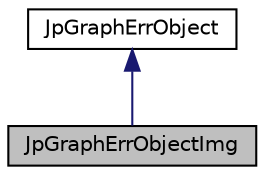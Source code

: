 digraph "JpGraphErrObjectImg"
{
 // LATEX_PDF_SIZE
  edge [fontname="Helvetica",fontsize="10",labelfontname="Helvetica",labelfontsize="10"];
  node [fontname="Helvetica",fontsize="10",shape=record];
  Node1 [label="JpGraphErrObjectImg",height=0.2,width=0.4,color="black", fillcolor="grey75", style="filled", fontcolor="black",tooltip=" "];
  Node2 -> Node1 [dir="back",color="midnightblue",fontsize="10",style="solid"];
  Node2 [label="JpGraphErrObject",height=0.2,width=0.4,color="black", fillcolor="white", style="filled",URL="$classJpGraphErrObject.html",tooltip=" "];
}
